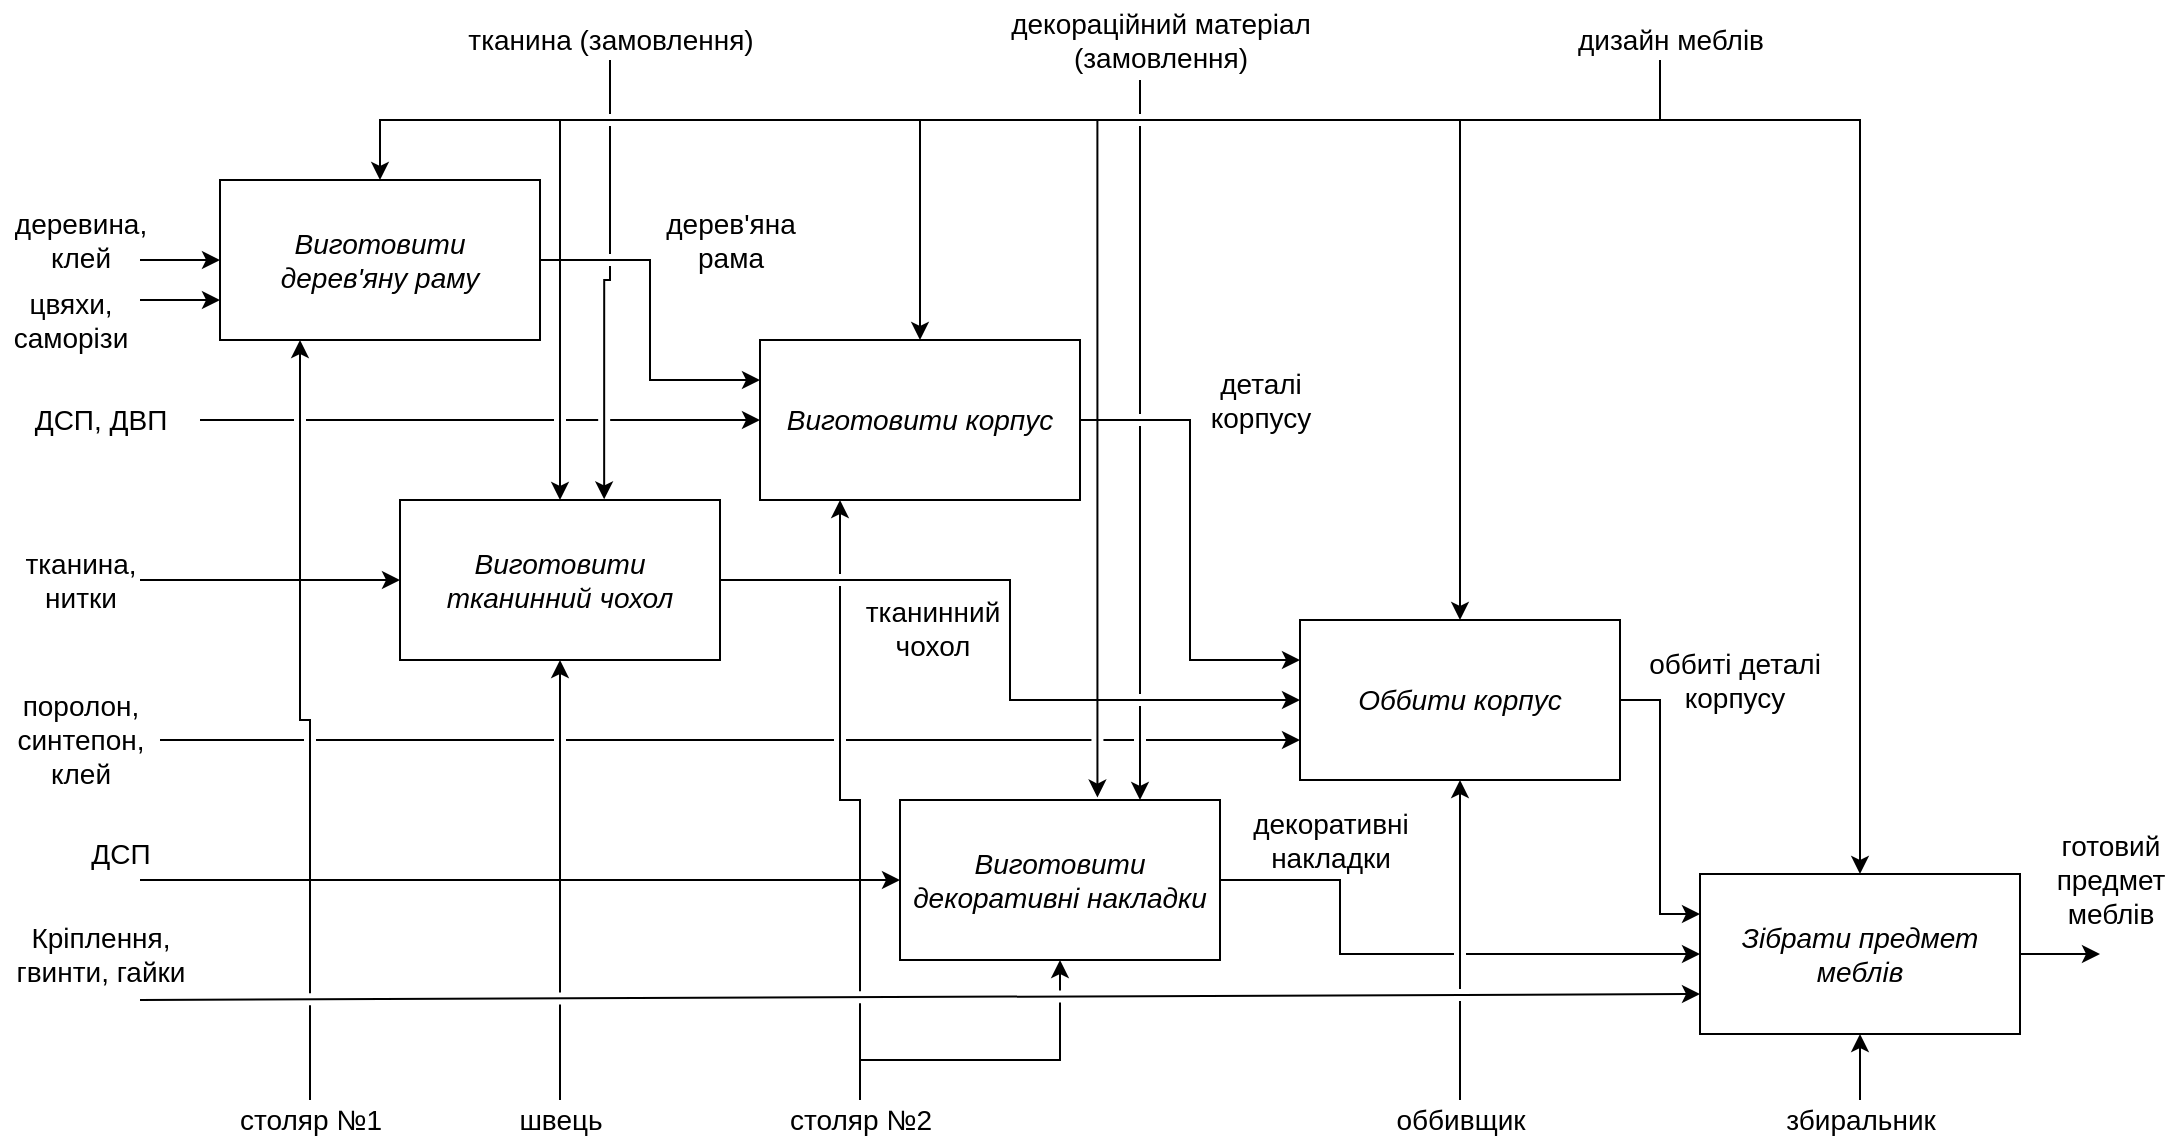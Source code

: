 <mxfile version="15.8.7" type="device"><diagram id="wJyPzMdBBGqEnrOFfzGD" name="Page-1"><mxGraphModel dx="1143" dy="732" grid="1" gridSize="10" guides="1" tooltips="1" connect="1" arrows="1" fold="1" page="1" pageScale="1" pageWidth="827" pageHeight="1169" math="0" shadow="0"><root><mxCell id="0"/><mxCell id="1" parent="0"/><mxCell id="HsAUzZj35qGwY5RcvsMp-34" style="edgeStyle=orthogonalEdgeStyle;rounded=0;orthogonalLoop=1;jettySize=auto;html=1;entryX=0.5;entryY=0;entryDx=0;entryDy=0;fontSize=14;jumpStyle=gap;" edge="1" parent="1" source="HsAUzZj35qGwY5RcvsMp-16" target="HsAUzZj35qGwY5RcvsMp-1"><mxGeometry relative="1" as="geometry"><Array as="points"><mxPoint x="840" y="90"/><mxPoint x="290" y="90"/></Array></mxGeometry></mxCell><mxCell id="HsAUzZj35qGwY5RcvsMp-35" style="edgeStyle=orthogonalEdgeStyle;rounded=0;jumpStyle=gap;orthogonalLoop=1;jettySize=auto;html=1;entryX=0.5;entryY=0;entryDx=0;entryDy=0;fontSize=14;" edge="1" parent="1" source="HsAUzZj35qGwY5RcvsMp-16" target="HsAUzZj35qGwY5RcvsMp-3"><mxGeometry relative="1" as="geometry"><Array as="points"><mxPoint x="840" y="90"/><mxPoint x="470" y="90"/></Array></mxGeometry></mxCell><mxCell id="HsAUzZj35qGwY5RcvsMp-45" style="edgeStyle=orthogonalEdgeStyle;rounded=0;jumpStyle=gap;orthogonalLoop=1;jettySize=auto;html=1;entryX=0.617;entryY=-0.015;entryDx=0;entryDy=0;entryPerimeter=0;fontSize=14;" edge="1" parent="1" source="HsAUzZj35qGwY5RcvsMp-16" target="HsAUzZj35qGwY5RcvsMp-43"><mxGeometry relative="1" as="geometry"><Array as="points"><mxPoint x="840" y="90"/><mxPoint x="559" y="90"/></Array></mxGeometry></mxCell><mxCell id="HsAUzZj35qGwY5RcvsMp-33" value="" style="endArrow=classic;html=1;rounded=0;fontSize=14;entryX=0.5;entryY=0;entryDx=0;entryDy=0;edgeStyle=orthogonalEdgeStyle;" edge="1" parent="1" source="HsAUzZj35qGwY5RcvsMp-16" target="HsAUzZj35qGwY5RcvsMp-2"><mxGeometry width="50" height="50" relative="1" as="geometry"><mxPoint x="546" y="130" as="sourcePoint"/><mxPoint x="240" y="50" as="targetPoint"/><Array as="points"><mxPoint x="840" y="90"/><mxPoint x="200" y="90"/></Array></mxGeometry></mxCell><mxCell id="HsAUzZj35qGwY5RcvsMp-7" style="edgeStyle=orthogonalEdgeStyle;rounded=0;orthogonalLoop=1;jettySize=auto;html=1;exitX=1;exitY=0.5;exitDx=0;exitDy=0;entryX=0;entryY=0.5;entryDx=0;entryDy=0;fontSize=14;" edge="1" parent="1" source="HsAUzZj35qGwY5RcvsMp-1" target="HsAUzZj35qGwY5RcvsMp-4"><mxGeometry relative="1" as="geometry"/></mxCell><mxCell id="HsAUzZj35qGwY5RcvsMp-1" value="Виготовити&lt;br&gt;тканинний чохол" style="rounded=0;whiteSpace=wrap;html=1;fontSize=14;fontStyle=2" vertex="1" parent="1"><mxGeometry x="210" y="280" width="160" height="80" as="geometry"/></mxCell><mxCell id="HsAUzZj35qGwY5RcvsMp-12" style="edgeStyle=orthogonalEdgeStyle;rounded=0;orthogonalLoop=1;jettySize=auto;html=1;exitX=1;exitY=0.5;exitDx=0;exitDy=0;entryX=0;entryY=0.25;entryDx=0;entryDy=0;fontSize=14;" edge="1" parent="1" source="HsAUzZj35qGwY5RcvsMp-2" target="HsAUzZj35qGwY5RcvsMp-3"><mxGeometry relative="1" as="geometry"/></mxCell><mxCell id="HsAUzZj35qGwY5RcvsMp-2" value="Виготовити &lt;br&gt;дерев'яну раму" style="rounded=0;whiteSpace=wrap;html=1;fontSize=14;fontStyle=2" vertex="1" parent="1"><mxGeometry x="120" y="120" width="160" height="80" as="geometry"/></mxCell><mxCell id="HsAUzZj35qGwY5RcvsMp-8" style="edgeStyle=orthogonalEdgeStyle;rounded=0;orthogonalLoop=1;jettySize=auto;html=1;exitX=1;exitY=0.5;exitDx=0;exitDy=0;entryX=0;entryY=0.25;entryDx=0;entryDy=0;fontSize=14;" edge="1" parent="1" source="HsAUzZj35qGwY5RcvsMp-3" target="HsAUzZj35qGwY5RcvsMp-4"><mxGeometry relative="1" as="geometry"/></mxCell><mxCell id="HsAUzZj35qGwY5RcvsMp-3" value="Виготовити корпус" style="rounded=0;whiteSpace=wrap;html=1;fontSize=14;fontStyle=2" vertex="1" parent="1"><mxGeometry x="390" y="200" width="160" height="80" as="geometry"/></mxCell><mxCell id="HsAUzZj35qGwY5RcvsMp-10" style="edgeStyle=orthogonalEdgeStyle;rounded=0;orthogonalLoop=1;jettySize=auto;html=1;exitX=1;exitY=0.5;exitDx=0;exitDy=0;entryX=0;entryY=0.25;entryDx=0;entryDy=0;fontSize=14;" edge="1" parent="1" source="HsAUzZj35qGwY5RcvsMp-4" target="HsAUzZj35qGwY5RcvsMp-5"><mxGeometry relative="1" as="geometry"/></mxCell><mxCell id="HsAUzZj35qGwY5RcvsMp-4" value="Оббити корпус" style="rounded=0;whiteSpace=wrap;html=1;fontSize=14;fontStyle=2" vertex="1" parent="1"><mxGeometry x="660" y="340" width="160" height="80" as="geometry"/></mxCell><mxCell id="HsAUzZj35qGwY5RcvsMp-5" value="Зібрати предмет &lt;br&gt;меблів" style="rounded=0;whiteSpace=wrap;html=1;fontSize=14;fontStyle=2" vertex="1" parent="1"><mxGeometry x="860" y="467" width="160" height="80" as="geometry"/></mxCell><mxCell id="HsAUzZj35qGwY5RcvsMp-13" value="" style="endArrow=classic;html=1;rounded=0;fontSize=14;entryX=0;entryY=0.75;entryDx=0;entryDy=0;" edge="1" parent="1" target="HsAUzZj35qGwY5RcvsMp-5"><mxGeometry width="50" height="50" relative="1" as="geometry"><mxPoint x="80" y="530" as="sourcePoint"/><mxPoint x="220" y="480" as="targetPoint"/></mxGeometry></mxCell><mxCell id="HsAUzZj35qGwY5RcvsMp-36" style="edgeStyle=orthogonalEdgeStyle;rounded=0;jumpStyle=gap;orthogonalLoop=1;jettySize=auto;html=1;entryX=0.5;entryY=0;entryDx=0;entryDy=0;fontSize=14;" edge="1" parent="1" source="HsAUzZj35qGwY5RcvsMp-16" target="HsAUzZj35qGwY5RcvsMp-4"><mxGeometry relative="1" as="geometry"><Array as="points"><mxPoint x="840" y="90"/><mxPoint x="740" y="90"/></Array></mxGeometry></mxCell><mxCell id="HsAUzZj35qGwY5RcvsMp-37" style="edgeStyle=orthogonalEdgeStyle;rounded=0;jumpStyle=gap;orthogonalLoop=1;jettySize=auto;html=1;entryX=0.5;entryY=0;entryDx=0;entryDy=0;fontSize=14;" edge="1" parent="1" source="HsAUzZj35qGwY5RcvsMp-16" target="HsAUzZj35qGwY5RcvsMp-5"><mxGeometry relative="1" as="geometry"><Array as="points"><mxPoint x="840" y="90"/><mxPoint x="940" y="90"/></Array></mxGeometry></mxCell><mxCell id="HsAUzZj35qGwY5RcvsMp-16" value="дизайн меблів" style="text;html=1;align=center;verticalAlign=middle;resizable=0;points=[];autosize=1;strokeColor=none;fillColor=none;fontSize=14;" vertex="1" parent="1"><mxGeometry x="790" y="40" width="110" height="20" as="geometry"/></mxCell><mxCell id="HsAUzZj35qGwY5RcvsMp-58" style="edgeStyle=orthogonalEdgeStyle;rounded=0;jumpStyle=gap;orthogonalLoop=1;jettySize=auto;html=1;entryX=0.25;entryY=1;entryDx=0;entryDy=0;fontSize=14;" edge="1" parent="1" source="HsAUzZj35qGwY5RcvsMp-17" target="HsAUzZj35qGwY5RcvsMp-2"><mxGeometry relative="1" as="geometry"/></mxCell><mxCell id="HsAUzZj35qGwY5RcvsMp-17" value="столяр №1" style="text;html=1;align=center;verticalAlign=middle;resizable=0;points=[];autosize=1;strokeColor=none;fillColor=none;fontSize=14;" vertex="1" parent="1"><mxGeometry x="120" y="580" width="90" height="20" as="geometry"/></mxCell><mxCell id="HsAUzZj35qGwY5RcvsMp-60" style="edgeStyle=orthogonalEdgeStyle;rounded=0;jumpStyle=gap;orthogonalLoop=1;jettySize=auto;html=1;entryX=0.5;entryY=1;entryDx=0;entryDy=0;fontSize=14;" edge="1" parent="1" source="HsAUzZj35qGwY5RcvsMp-18" target="HsAUzZj35qGwY5RcvsMp-1"><mxGeometry relative="1" as="geometry"/></mxCell><mxCell id="HsAUzZj35qGwY5RcvsMp-18" value="швець" style="text;html=1;align=center;verticalAlign=middle;resizable=0;points=[];autosize=1;strokeColor=none;fillColor=none;fontSize=14;" vertex="1" parent="1"><mxGeometry x="260" y="580" width="60" height="20" as="geometry"/></mxCell><mxCell id="HsAUzZj35qGwY5RcvsMp-19" value="" style="endArrow=classic;html=1;rounded=0;fontSize=14;entryX=0;entryY=0.5;entryDx=0;entryDy=0;" edge="1" parent="1" target="HsAUzZj35qGwY5RcvsMp-1"><mxGeometry width="50" height="50" relative="1" as="geometry"><mxPoint x="80" y="320" as="sourcePoint"/><mxPoint x="160" y="260" as="targetPoint"/></mxGeometry></mxCell><mxCell id="HsAUzZj35qGwY5RcvsMp-61" style="edgeStyle=orthogonalEdgeStyle;rounded=0;jumpStyle=gap;orthogonalLoop=1;jettySize=auto;html=1;entryX=0.25;entryY=1;entryDx=0;entryDy=0;fontSize=14;" edge="1" parent="1" source="HsAUzZj35qGwY5RcvsMp-20" target="HsAUzZj35qGwY5RcvsMp-3"><mxGeometry relative="1" as="geometry"/></mxCell><mxCell id="HsAUzZj35qGwY5RcvsMp-62" style="edgeStyle=orthogonalEdgeStyle;rounded=0;jumpStyle=gap;orthogonalLoop=1;jettySize=auto;html=1;entryX=0.5;entryY=1;entryDx=0;entryDy=0;fontSize=14;" edge="1" parent="1" source="HsAUzZj35qGwY5RcvsMp-20" target="HsAUzZj35qGwY5RcvsMp-43"><mxGeometry relative="1" as="geometry"><Array as="points"><mxPoint x="440" y="560"/><mxPoint x="540" y="560"/></Array></mxGeometry></mxCell><mxCell id="HsAUzZj35qGwY5RcvsMp-20" value="столяр №2" style="text;html=1;align=center;verticalAlign=middle;resizable=0;points=[];autosize=1;strokeColor=none;fillColor=none;fontSize=14;" vertex="1" parent="1"><mxGeometry x="395" y="580" width="90" height="20" as="geometry"/></mxCell><mxCell id="HsAUzZj35qGwY5RcvsMp-63" style="edgeStyle=orthogonalEdgeStyle;rounded=0;jumpStyle=gap;orthogonalLoop=1;jettySize=auto;html=1;entryX=0.5;entryY=1;entryDx=0;entryDy=0;fontSize=14;" edge="1" parent="1" source="HsAUzZj35qGwY5RcvsMp-21" target="HsAUzZj35qGwY5RcvsMp-4"><mxGeometry relative="1" as="geometry"/></mxCell><mxCell id="HsAUzZj35qGwY5RcvsMp-21" value="оббивщик" style="text;html=1;align=center;verticalAlign=middle;resizable=0;points=[];autosize=1;strokeColor=none;fillColor=none;fontSize=14;" vertex="1" parent="1"><mxGeometry x="700" y="580" width="80" height="20" as="geometry"/></mxCell><mxCell id="HsAUzZj35qGwY5RcvsMp-22" value="" style="endArrow=classic;html=1;rounded=0;fontSize=14;exitX=1;exitY=0.5;exitDx=0;exitDy=0;" edge="1" parent="1" source="HsAUzZj35qGwY5RcvsMp-5"><mxGeometry width="50" height="50" relative="1" as="geometry"><mxPoint x="1000" y="470" as="sourcePoint"/><mxPoint x="1060" y="507" as="targetPoint"/></mxGeometry></mxCell><mxCell id="HsAUzZj35qGwY5RcvsMp-23" value="готовий &lt;br&gt;предмет &lt;br&gt;меблів" style="text;html=1;align=center;verticalAlign=middle;resizable=0;points=[];autosize=1;strokeColor=none;fillColor=none;fontSize=14;" vertex="1" parent="1"><mxGeometry x="1030" y="440" width="70" height="60" as="geometry"/></mxCell><mxCell id="HsAUzZj35qGwY5RcvsMp-25" value="оббиті деталі &lt;br&gt;корпусу" style="text;html=1;align=center;verticalAlign=middle;resizable=0;points=[];autosize=1;strokeColor=none;fillColor=none;fontSize=14;" vertex="1" parent="1"><mxGeometry x="827" y="350" width="100" height="40" as="geometry"/></mxCell><mxCell id="HsAUzZj35qGwY5RcvsMp-26" value="деталі&lt;br&gt;корпусу" style="text;html=1;align=center;verticalAlign=middle;resizable=0;points=[];autosize=1;strokeColor=none;fillColor=none;fontSize=14;" vertex="1" parent="1"><mxGeometry x="605" y="210" width="70" height="40" as="geometry"/></mxCell><mxCell id="HsAUzZj35qGwY5RcvsMp-27" value="дерев'яна&lt;br&gt;рама" style="text;html=1;align=center;verticalAlign=middle;resizable=0;points=[];autosize=1;strokeColor=none;fillColor=none;fontSize=14;" vertex="1" parent="1"><mxGeometry x="335" y="130" width="80" height="40" as="geometry"/></mxCell><mxCell id="HsAUzZj35qGwY5RcvsMp-28" value="тканинний &lt;br&gt;чохол" style="text;html=1;align=center;verticalAlign=middle;resizable=0;points=[];autosize=1;strokeColor=none;fillColor=none;fontSize=14;" vertex="1" parent="1"><mxGeometry x="436" y="324" width="80" height="40" as="geometry"/></mxCell><mxCell id="HsAUzZj35qGwY5RcvsMp-29" value="" style="endArrow=classic;html=1;rounded=0;fontSize=14;entryX=0;entryY=0.5;entryDx=0;entryDy=0;" edge="1" parent="1" target="HsAUzZj35qGwY5RcvsMp-2"><mxGeometry width="50" height="50" relative="1" as="geometry"><mxPoint x="80" y="160" as="sourcePoint"/><mxPoint x="80" y="160" as="targetPoint"/></mxGeometry></mxCell><mxCell id="HsAUzZj35qGwY5RcvsMp-30" value="деревина,&lt;br&gt;клей" style="text;html=1;align=center;verticalAlign=middle;resizable=0;points=[];autosize=1;strokeColor=none;fillColor=none;fontSize=14;" vertex="1" parent="1"><mxGeometry x="10" y="130" width="80" height="40" as="geometry"/></mxCell><mxCell id="HsAUzZj35qGwY5RcvsMp-31" value="" style="endArrow=classic;html=1;rounded=0;fontSize=14;entryX=0;entryY=0.75;entryDx=0;entryDy=0;" edge="1" parent="1" target="HsAUzZj35qGwY5RcvsMp-2"><mxGeometry width="50" height="50" relative="1" as="geometry"><mxPoint x="80" y="180" as="sourcePoint"/><mxPoint x="100" y="180" as="targetPoint"/></mxGeometry></mxCell><mxCell id="HsAUzZj35qGwY5RcvsMp-32" value="цвяхи, &lt;br&gt;саморізи" style="text;html=1;align=center;verticalAlign=middle;resizable=0;points=[];autosize=1;strokeColor=none;fillColor=none;fontSize=14;" vertex="1" parent="1"><mxGeometry x="10" y="170" width="70" height="40" as="geometry"/></mxCell><mxCell id="HsAUzZj35qGwY5RcvsMp-40" style="edgeStyle=orthogonalEdgeStyle;rounded=0;jumpStyle=gap;orthogonalLoop=1;jettySize=auto;html=1;entryX=0.638;entryY=-0.004;entryDx=0;entryDy=0;fontSize=14;entryPerimeter=0;" edge="1" parent="1" source="HsAUzZj35qGwY5RcvsMp-39" target="HsAUzZj35qGwY5RcvsMp-1"><mxGeometry relative="1" as="geometry"/></mxCell><mxCell id="HsAUzZj35qGwY5RcvsMp-39" value="тканина (замовлення)" style="text;html=1;align=center;verticalAlign=middle;resizable=0;points=[];autosize=1;strokeColor=none;fillColor=none;fontSize=14;" vertex="1" parent="1"><mxGeometry x="235" y="40" width="160" height="20" as="geometry"/></mxCell><mxCell id="HsAUzZj35qGwY5RcvsMp-42" value="декораційний матеріал&lt;br&gt;(замовлення)" style="text;html=1;align=center;verticalAlign=middle;resizable=0;points=[];autosize=1;strokeColor=none;fillColor=none;fontSize=14;" vertex="1" parent="1"><mxGeometry x="505" y="30" width="170" height="40" as="geometry"/></mxCell><mxCell id="HsAUzZj35qGwY5RcvsMp-46" style="edgeStyle=orthogonalEdgeStyle;rounded=0;jumpStyle=gap;orthogonalLoop=1;jettySize=auto;html=1;exitX=1;exitY=0.5;exitDx=0;exitDy=0;entryX=0;entryY=0.5;entryDx=0;entryDy=0;fontSize=14;" edge="1" parent="1" source="HsAUzZj35qGwY5RcvsMp-43" target="HsAUzZj35qGwY5RcvsMp-5"><mxGeometry relative="1" as="geometry"><Array as="points"><mxPoint x="680" y="470"/><mxPoint x="680" y="507"/></Array></mxGeometry></mxCell><mxCell id="HsAUzZj35qGwY5RcvsMp-43" value="Виготовити &lt;br&gt;декоративні накладки" style="rounded=0;whiteSpace=wrap;html=1;fontSize=14;fontStyle=2" vertex="1" parent="1"><mxGeometry x="460" y="430" width="160" height="80" as="geometry"/></mxCell><mxCell id="HsAUzZj35qGwY5RcvsMp-44" style="edgeStyle=orthogonalEdgeStyle;rounded=0;jumpStyle=gap;orthogonalLoop=1;jettySize=auto;html=1;entryX=0.75;entryY=0;entryDx=0;entryDy=0;fontSize=14;" edge="1" parent="1" source="HsAUzZj35qGwY5RcvsMp-42" target="HsAUzZj35qGwY5RcvsMp-43"><mxGeometry relative="1" as="geometry"><Array as="points"><mxPoint x="580" y="130"/><mxPoint x="580" y="130"/></Array></mxGeometry></mxCell><mxCell id="HsAUzZj35qGwY5RcvsMp-49" value="декоративні &lt;br&gt;накладки" style="text;html=1;align=center;verticalAlign=middle;resizable=0;points=[];autosize=1;strokeColor=none;fillColor=none;fontSize=14;" vertex="1" parent="1"><mxGeometry x="630" y="430" width="90" height="40" as="geometry"/></mxCell><mxCell id="HsAUzZj35qGwY5RcvsMp-50" value="" style="endArrow=classic;html=1;rounded=0;fontSize=14;entryX=0;entryY=0.5;entryDx=0;entryDy=0;" edge="1" parent="1" target="HsAUzZj35qGwY5RcvsMp-43"><mxGeometry width="50" height="50" relative="1" as="geometry"><mxPoint x="80" y="470" as="sourcePoint"/><mxPoint x="210" y="480" as="targetPoint"/></mxGeometry></mxCell><mxCell id="HsAUzZj35qGwY5RcvsMp-51" value="ДСП" style="text;html=1;align=center;verticalAlign=middle;resizable=0;points=[];autosize=1;strokeColor=none;fillColor=none;fontSize=14;" vertex="1" parent="1"><mxGeometry x="45" y="447" width="50" height="20" as="geometry"/></mxCell><mxCell id="HsAUzZj35qGwY5RcvsMp-52" value="Кріплення, &lt;br&gt;гвинти, гайки" style="text;html=1;align=center;verticalAlign=middle;resizable=0;points=[];autosize=1;strokeColor=none;fillColor=none;fontSize=14;" vertex="1" parent="1"><mxGeometry x="10" y="487" width="100" height="40" as="geometry"/></mxCell><mxCell id="HsAUzZj35qGwY5RcvsMp-53" value="" style="endArrow=classic;html=1;rounded=0;fontSize=14;jumpStyle=gap;entryX=0;entryY=0.5;entryDx=0;entryDy=0;" edge="1" parent="1" target="HsAUzZj35qGwY5RcvsMp-3"><mxGeometry width="50" height="50" relative="1" as="geometry"><mxPoint x="110" y="240" as="sourcePoint"/><mxPoint x="180" y="250" as="targetPoint"/></mxGeometry></mxCell><mxCell id="HsAUzZj35qGwY5RcvsMp-54" value="ДСП, ДВП" style="text;html=1;align=center;verticalAlign=middle;resizable=0;points=[];autosize=1;strokeColor=none;fillColor=none;fontSize=14;" vertex="1" parent="1"><mxGeometry x="20" y="230" width="80" height="20" as="geometry"/></mxCell><mxCell id="HsAUzZj35qGwY5RcvsMp-55" value="тканина, &lt;br&gt;нитки" style="text;html=1;align=center;verticalAlign=middle;resizable=0;points=[];autosize=1;strokeColor=none;fillColor=none;fontSize=14;" vertex="1" parent="1"><mxGeometry x="15" y="300" width="70" height="40" as="geometry"/></mxCell><mxCell id="HsAUzZj35qGwY5RcvsMp-56" value="" style="endArrow=classic;html=1;rounded=0;fontSize=14;jumpStyle=gap;entryX=0;entryY=0.75;entryDx=0;entryDy=0;" edge="1" parent="1" target="HsAUzZj35qGwY5RcvsMp-4"><mxGeometry width="50" height="50" relative="1" as="geometry"><mxPoint x="90" y="400" as="sourcePoint"/><mxPoint x="130" y="380" as="targetPoint"/></mxGeometry></mxCell><mxCell id="HsAUzZj35qGwY5RcvsMp-57" value="поролон, &lt;br&gt;синтепон, &lt;br&gt;клей" style="text;html=1;align=center;verticalAlign=middle;resizable=0;points=[];autosize=1;strokeColor=none;fillColor=none;fontSize=14;" vertex="1" parent="1"><mxGeometry x="10" y="370" width="80" height="60" as="geometry"/></mxCell><mxCell id="HsAUzZj35qGwY5RcvsMp-65" style="edgeStyle=orthogonalEdgeStyle;rounded=0;jumpStyle=gap;orthogonalLoop=1;jettySize=auto;html=1;entryX=0.5;entryY=1;entryDx=0;entryDy=0;fontSize=14;" edge="1" parent="1" source="HsAUzZj35qGwY5RcvsMp-64" target="HsAUzZj35qGwY5RcvsMp-5"><mxGeometry relative="1" as="geometry"/></mxCell><mxCell id="HsAUzZj35qGwY5RcvsMp-64" value="збиральник" style="text;html=1;align=center;verticalAlign=middle;resizable=0;points=[];autosize=1;strokeColor=none;fillColor=none;fontSize=14;" vertex="1" parent="1"><mxGeometry x="895" y="580" width="90" height="20" as="geometry"/></mxCell></root></mxGraphModel></diagram></mxfile>